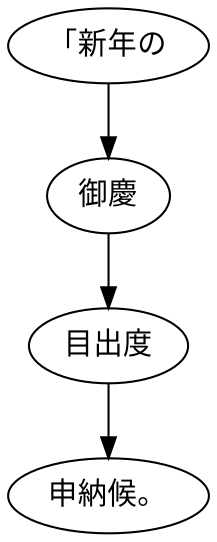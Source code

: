 digraph graph854 {
	node0 [label="「新年の"];
	node1 [label="御慶"];
	node2 [label="目出度"];
	node3 [label="申納候。"];
	node0 -> node1;
	node1 -> node2;
	node2 -> node3;
}
